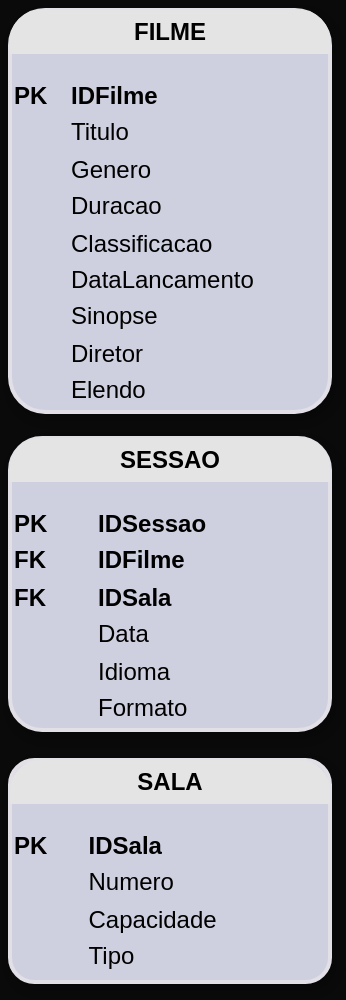 <mxfile version="24.7.7">
  <diagram id="C5RBs43oDa-KdzZeNtuy" name="Page-1">
    <mxGraphModel dx="1700" dy="995" grid="0" gridSize="10" guides="1" tooltips="1" connect="1" arrows="1" fold="1" page="0" pageScale="1" pageWidth="827" pageHeight="1169" background="#0A0A0A" math="0" shadow="0">
      <root>
        <mxCell id="WIyWlLk6GJQsqaUBKTNV-0" />
        <mxCell id="WIyWlLk6GJQsqaUBKTNV-1" parent="WIyWlLk6GJQsqaUBKTNV-0" />
        <mxCell id="KgXIhlz3eobPMI4XwH9h-1" value="&lt;p style=&quot;text-align: center; box-sizing: border-box; width: 100%; background: rgb(228, 228, 228); padding: 2px; line-height: 150%; margin-top: 0px; border-radius: 15px 15px 0 0;&quot;&gt;&lt;b&gt;FILME&lt;/b&gt;&lt;/p&gt;&lt;table cellspacing=&quot;0&quot; cellpadding=&quot;2&quot; style=&quot;width: 100%; font-size: 1em;&quot;&gt;&lt;tbody&gt;&lt;tr&gt;&lt;td&gt;&lt;b&gt;PK&lt;/b&gt;&lt;/td&gt;&lt;td&gt;&lt;b&gt;IDFilme&lt;/b&gt;&lt;/td&gt;&lt;/tr&gt;&lt;tr&gt;&lt;td&gt;&lt;br&gt;&lt;/td&gt;&lt;td&gt;Titulo&lt;/td&gt;&lt;/tr&gt;&lt;tr&gt;&lt;td&gt;&lt;br&gt;&lt;/td&gt;&lt;td&gt;Genero&lt;/td&gt;&lt;/tr&gt;&lt;tr&gt;&lt;td&gt;&lt;br&gt;&lt;/td&gt;&lt;td&gt;Duracao&lt;/td&gt;&lt;/tr&gt;&lt;tr&gt;&lt;td&gt;&lt;br&gt;&lt;/td&gt;&lt;td&gt;Classificacao&lt;/td&gt;&lt;/tr&gt;&lt;tr&gt;&lt;td&gt;&lt;br&gt;&lt;/td&gt;&lt;td&gt;DataLancamento&lt;/td&gt;&lt;/tr&gt;&lt;tr&gt;&lt;td&gt;&lt;br&gt;&lt;/td&gt;&lt;td&gt;Sinopse&lt;/td&gt;&lt;/tr&gt;&lt;tr&gt;&lt;td&gt;&lt;br&gt;&lt;/td&gt;&lt;td&gt;Diretor&lt;/td&gt;&lt;/tr&gt;&lt;tr&gt;&lt;td&gt;&lt;br&gt;&lt;/td&gt;&lt;td&gt;Elendo&lt;/td&gt;&lt;/tr&gt;&lt;tr&gt;&lt;td&gt;-&lt;/td&gt;&lt;td&gt;-&lt;/td&gt;&lt;/tr&gt;&lt;tr&gt;&lt;td&gt;-&lt;/td&gt;&lt;td&gt;-&lt;/td&gt;&lt;/tr&gt;&lt;/tbody&gt;&lt;/table&gt;" style="verticalAlign=top;align=left;overflow=fill;html=1;whiteSpace=wrap;rounded=1;arcSize=11;glass=0;shadow=1;fillColor=#ced0df;strokeColor=#e2e0e6;fillStyle=auto;strokeWidth=2;perimeterSpacing=0;gradientColor=none;" vertex="1" parent="WIyWlLk6GJQsqaUBKTNV-1">
          <mxGeometry x="-919" y="-278" width="160" height="201" as="geometry" />
        </mxCell>
        <mxCell id="KgXIhlz3eobPMI4XwH9h-76" value="&lt;p style=&quot;text-align: center; box-sizing: border-box; width: 100%; background: rgb(228, 228, 228); padding: 2px; line-height: 150%; margin-top: 0px; border-radius: 15px 15px 0 0;&quot;&gt;SESSAO&lt;/p&gt;&lt;table style=&quot;width: 100%; font-size: 1em;&quot; cellpadding=&quot;2&quot; cellspacing=&quot;0&quot;&gt;&lt;tbody&gt;&lt;tr&gt;&lt;td&gt;PK&lt;/td&gt;&lt;td&gt;IDSessao&lt;/td&gt;&lt;/tr&gt;&lt;tr&gt;&lt;td&gt;FK&lt;/td&gt;&lt;td&gt;IDFilme&lt;/td&gt;&lt;/tr&gt;&lt;tr&gt;&lt;td&gt;FK&lt;/td&gt;&lt;td&gt;IDSala&lt;/td&gt;&lt;/tr&gt;&lt;tr&gt;&lt;td&gt;&lt;br&gt;&lt;/td&gt;&lt;td&gt;&lt;span style=&quot;font-weight: 400;&quot;&gt;Data&lt;/span&gt;&lt;/td&gt;&lt;/tr&gt;&lt;tr&gt;&lt;td&gt;&lt;br&gt;&lt;/td&gt;&lt;td&gt;&lt;span style=&quot;font-weight: 400;&quot;&gt;Idioma&lt;/span&gt;&lt;/td&gt;&lt;/tr&gt;&lt;tr&gt;&lt;td&gt;&lt;br&gt;&lt;/td&gt;&lt;td&gt;&lt;span style=&quot;font-weight: 400;&quot;&gt;Formato&lt;/span&gt;&lt;/td&gt;&lt;/tr&gt;&lt;tr&gt;&lt;td&gt;&lt;span style=&quot;font-weight: normal;&quot;&gt;-&lt;/span&gt;&lt;/td&gt;&lt;td&gt;&lt;span style=&quot;font-weight: normal;&quot;&gt;-&lt;/span&gt;&lt;/td&gt;&lt;/tr&gt;&lt;tr&gt;&lt;td&gt;&lt;span style=&quot;font-weight: normal;&quot;&gt;-&lt;/span&gt;&lt;/td&gt;&lt;td&gt;&lt;span style=&quot;font-weight: normal;&quot;&gt;-&lt;/span&gt;&lt;/td&gt;&lt;/tr&gt;&lt;tr&gt;&lt;td&gt;&lt;span style=&quot;font-weight: normal;&quot;&gt;-&lt;/span&gt;&lt;/td&gt;&lt;td&gt;&lt;span style=&quot;font-weight: normal;&quot;&gt;-&lt;/span&gt;&lt;/td&gt;&lt;/tr&gt;&lt;tr&gt;&lt;td&gt;&lt;span style=&quot;font-weight: normal;&quot;&gt;-&lt;/span&gt;&lt;/td&gt;&lt;td&gt;&lt;span style=&quot;font-weight: normal;&quot;&gt;-&lt;/span&gt;&lt;/td&gt;&lt;/tr&gt;&lt;tr&gt;&lt;td&gt;&lt;span style=&quot;font-weight: normal;&quot;&gt;-&lt;/span&gt;&lt;/td&gt;&lt;td&gt;&lt;span style=&quot;font-weight: normal;&quot;&gt;-&lt;/span&gt;&lt;/td&gt;&lt;/tr&gt;&lt;/tbody&gt;&lt;/table&gt;" style="verticalAlign=top;align=left;overflow=fill;html=1;whiteSpace=wrap;rounded=1;arcSize=11;glass=0;shadow=1;fillColor=#ced0df;strokeColor=#e2e0e6;fillStyle=auto;strokeWidth=2;perimeterSpacing=0;gradientColor=none;fontFamily=Helvetica;fontSize=12;fontColor=default;fontStyle=1;" vertex="1" parent="WIyWlLk6GJQsqaUBKTNV-1">
          <mxGeometry x="-919" y="-64" width="160" height="146" as="geometry" />
        </mxCell>
        <mxCell id="KgXIhlz3eobPMI4XwH9h-77" value="&lt;p style=&quot;text-align: center; box-sizing: border-box; width: 100%; background: rgb(228, 228, 228); padding: 2px; line-height: 150%; margin-top: 0px; border-radius: 15px 15px 0px 0px;&quot;&gt;&lt;b&gt;SALA&lt;/b&gt;&lt;/p&gt;&lt;table style=&quot;width: 100%; font-size: 1em;&quot; cellpadding=&quot;2&quot; cellspacing=&quot;0&quot;&gt;&lt;tbody&gt;&lt;tr&gt;&lt;td&gt;PK&lt;/td&gt;&lt;td&gt;IDSala&lt;/td&gt;&lt;/tr&gt;&lt;tr&gt;&lt;td&gt;&lt;br&gt;&lt;/td&gt;&lt;td&gt;&lt;span style=&quot;font-weight: 400;&quot;&gt;Numero&lt;/span&gt;&lt;/td&gt;&lt;/tr&gt;&lt;tr&gt;&lt;td&gt;&lt;br&gt;&lt;/td&gt;&lt;td&gt;&lt;span style=&quot;font-weight: 400;&quot;&gt;Capacidade&lt;/span&gt;&lt;/td&gt;&lt;/tr&gt;&lt;tr&gt;&lt;td&gt;&lt;br&gt;&lt;/td&gt;&lt;td&gt;&lt;span style=&quot;font-weight: 400;&quot;&gt;Tipo&lt;/span&gt;&lt;/td&gt;&lt;/tr&gt;&lt;tr&gt;&lt;td&gt;&lt;span style=&quot;font-weight: normal;&quot;&gt;-&lt;/span&gt;&lt;/td&gt;&lt;td&gt;&lt;span style=&quot;font-weight: normal;&quot;&gt;-&lt;/span&gt;&lt;/td&gt;&lt;/tr&gt;&lt;tr&gt;&lt;td&gt;&lt;span style=&quot;font-weight: normal;&quot;&gt;-&lt;/span&gt;&lt;/td&gt;&lt;td&gt;&lt;span style=&quot;font-weight: normal;&quot;&gt;-&lt;/span&gt;&lt;/td&gt;&lt;/tr&gt;&lt;tr&gt;&lt;td&gt;&lt;span style=&quot;font-weight: normal;&quot;&gt;-&lt;/span&gt;&lt;/td&gt;&lt;td&gt;&lt;span style=&quot;font-weight: normal;&quot;&gt;-&lt;/span&gt;&lt;/td&gt;&lt;/tr&gt;&lt;tr&gt;&lt;td&gt;&lt;span style=&quot;font-weight: normal;&quot;&gt;-&lt;/span&gt;&lt;/td&gt;&lt;td&gt;&lt;span style=&quot;font-weight: normal;&quot;&gt;-&lt;/span&gt;&lt;/td&gt;&lt;/tr&gt;&lt;tr&gt;&lt;td&gt;&lt;span style=&quot;font-weight: normal;&quot;&gt;-&lt;/span&gt;&lt;/td&gt;&lt;td&gt;&lt;span style=&quot;font-weight: normal;&quot;&gt;-&lt;/span&gt;&lt;/td&gt;&lt;/tr&gt;&lt;tr&gt;&lt;td&gt;&lt;span style=&quot;font-weight: normal;&quot;&gt;-&lt;/span&gt;&lt;/td&gt;&lt;td&gt;&lt;span style=&quot;font-weight: normal;&quot;&gt;-&lt;/span&gt;&lt;/td&gt;&lt;/tr&gt;&lt;tr&gt;&lt;td&gt;&lt;span style=&quot;font-weight: normal;&quot;&gt;-&lt;/span&gt;&lt;/td&gt;&lt;td&gt;&lt;span style=&quot;font-weight: normal;&quot;&gt;-&lt;/span&gt;&lt;/td&gt;&lt;/tr&gt;&lt;/tbody&gt;&lt;/table&gt;" style="verticalAlign=top;align=left;overflow=fill;html=1;whiteSpace=wrap;rounded=1;arcSize=11;glass=0;shadow=1;fillColor=#ced0df;strokeColor=#e2e0e6;fillStyle=auto;strokeWidth=2;perimeterSpacing=0;gradientColor=none;fontFamily=Helvetica;fontSize=12;fontColor=default;fontStyle=1;" vertex="1" parent="WIyWlLk6GJQsqaUBKTNV-1">
          <mxGeometry x="-919" y="97" width="160" height="111" as="geometry" />
        </mxCell>
      </root>
    </mxGraphModel>
  </diagram>
</mxfile>
